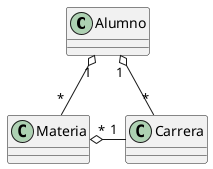 @startuml
'https://plantuml.com/class-diagram


class Alumno
class Materia
class Carrera

Materia "*" o- "1"Carrera
Alumno "1" o-- "*" Carrera
Alumno "1" o-- "*" Materia

@enduml